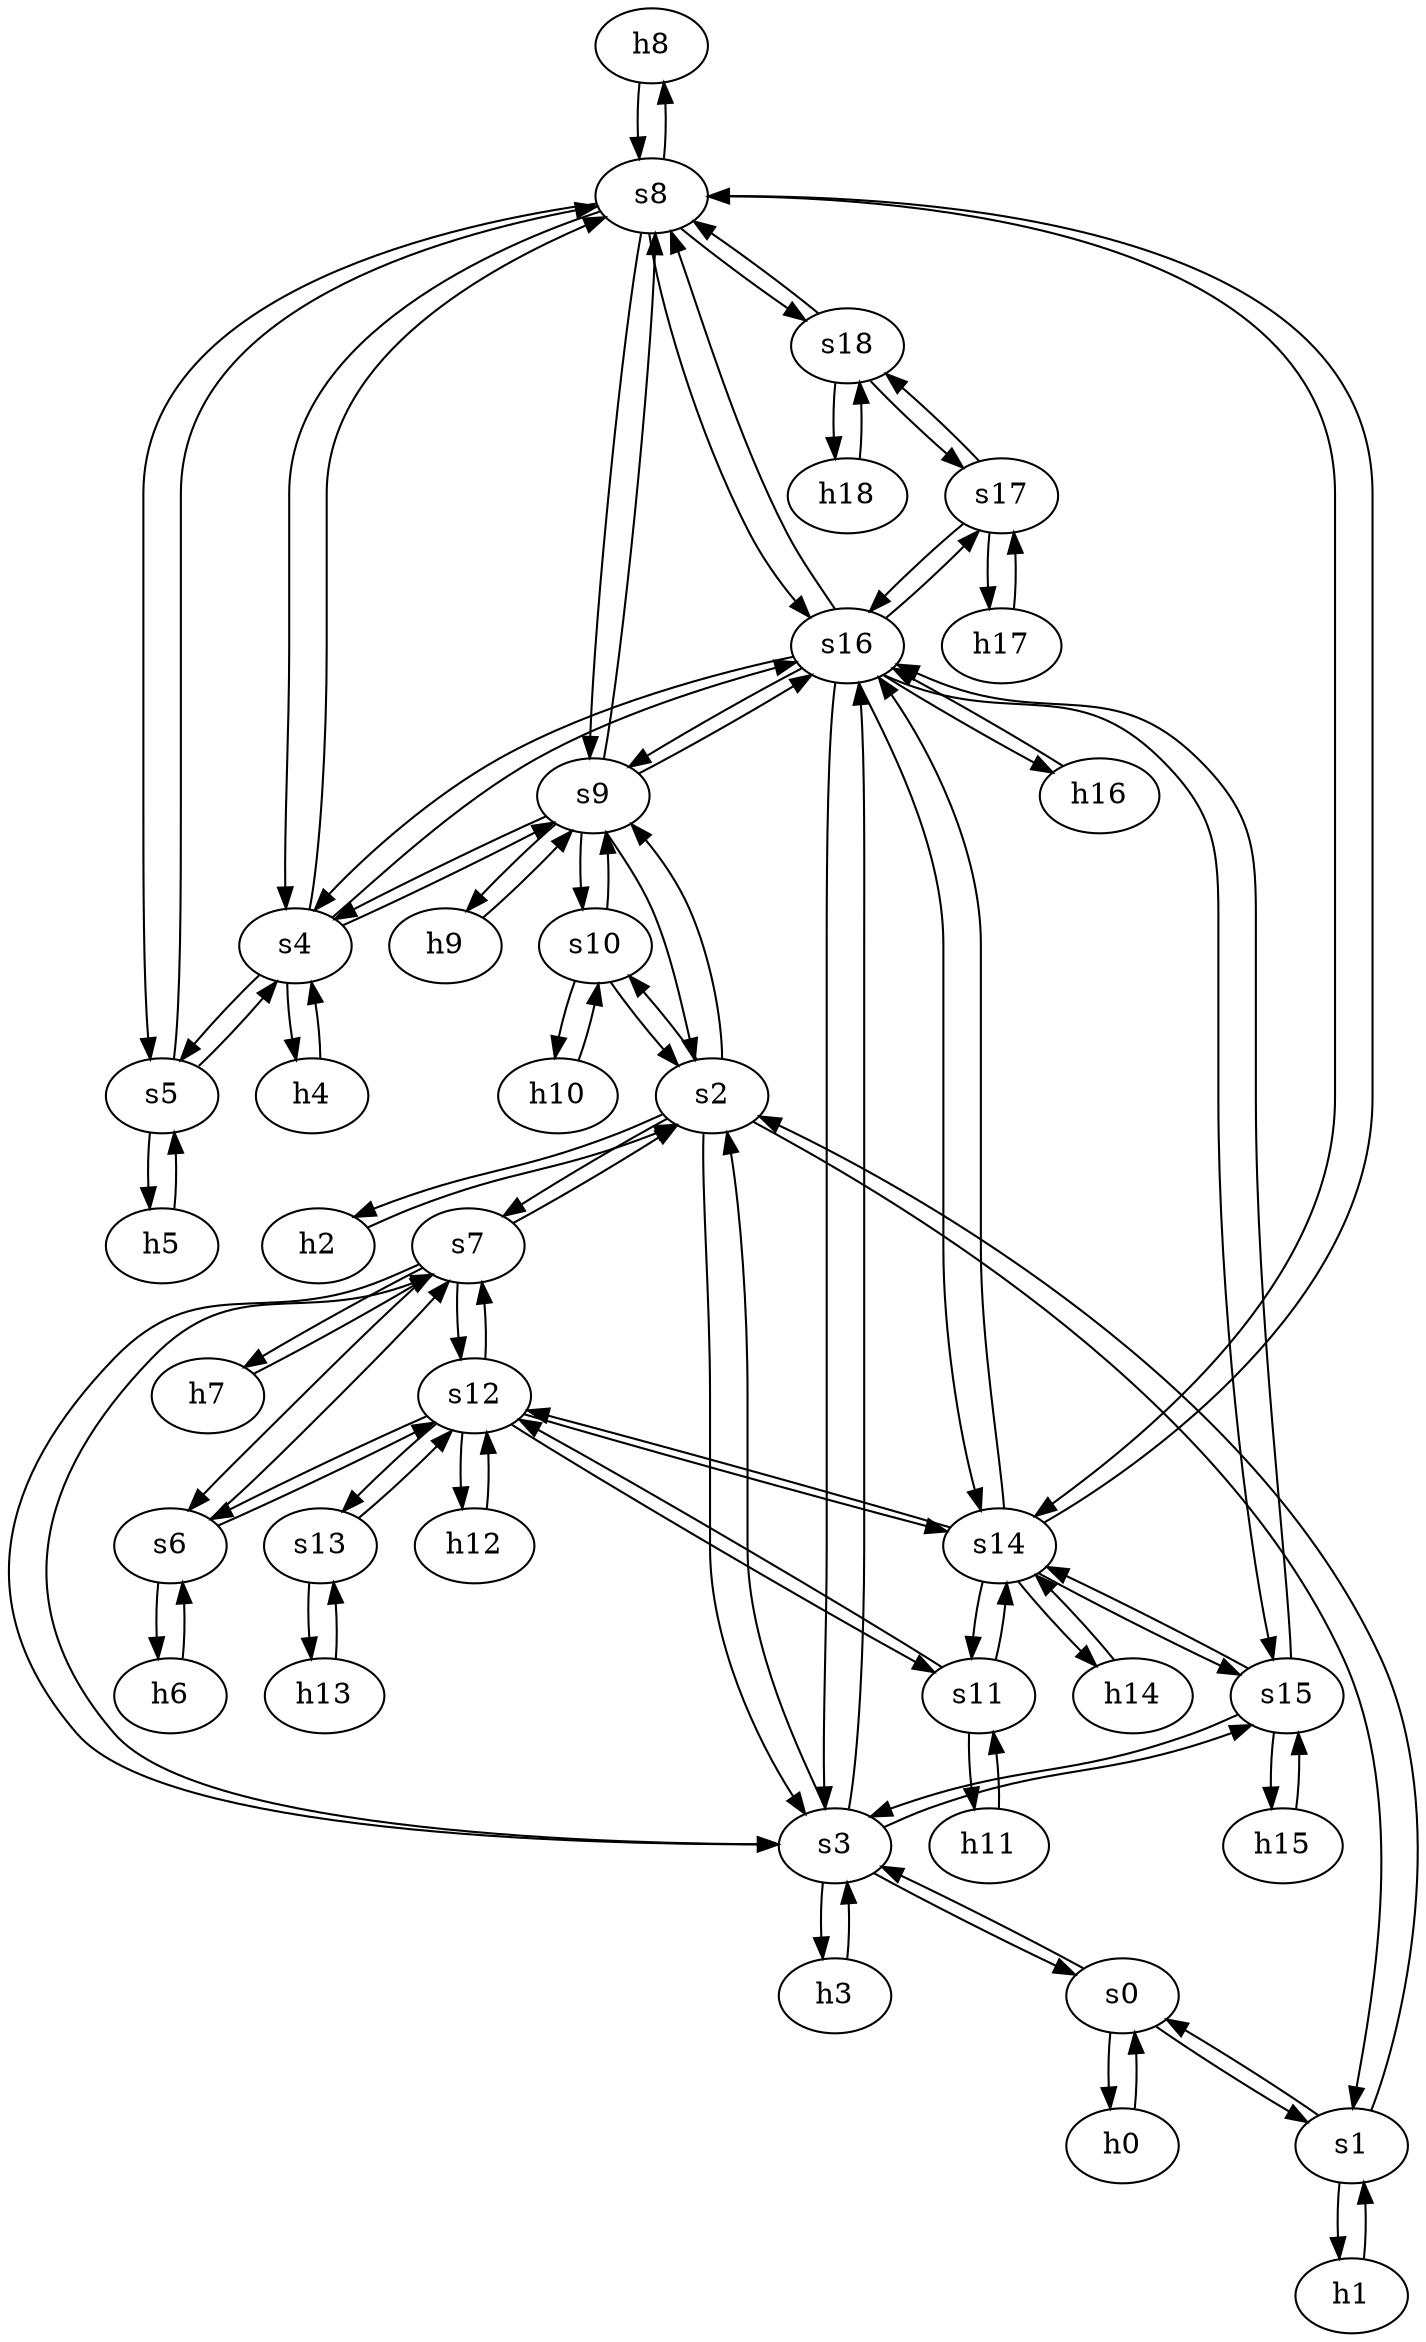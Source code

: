 strict digraph InternetMCI {
	h8	 [ip="111.0.8.8",
		mac="00:00:00:00:8:8",
		type=host];
	s8	 [id=8,
		type=switch];
	h8 -> s8	 [capacity="1Gbps",
		cost=1,
		dst_port=1,
		src_port=1];
	h9	 [ip="111.0.9.9",
		mac="00:00:00:00:9:9",
		type=host];
	s9	 [id=9,
		type=switch];
	h9 -> s9	 [capacity="1Gbps",
		cost=1,
		dst_port=1,
		src_port=1];
	h2	 [ip="111.0.2.2",
		mac="00:00:00:00:2:2",
		type=host];
	s2	 [id=2,
		type=switch];
	h2 -> s2	 [capacity="1Gbps",
		cost=1,
		dst_port=1,
		src_port=1];
	h3	 [ip="111.0.3.3",
		mac="00:00:00:00:3:3",
		type=host];
	s3	 [id=3,
		type=switch];
	h3 -> s3	 [capacity="1Gbps",
		cost=1,
		dst_port=1,
		src_port=1];
	h0	 [ip="111.0.0.0",
		mac="00:00:00:00:0:0",
		type=host];
	s0	 [id=0,
		type=switch];
	h0 -> s0	 [capacity="1Gbps",
		cost=1,
		dst_port=1,
		src_port=1];
	h1	 [ip="111.0.1.1",
		mac="00:00:00:00:1:1",
		type=host];
	s1	 [id=1,
		type=switch];
	h1 -> s1	 [capacity="1Gbps",
		cost=1,
		dst_port=1,
		src_port=1];
	h6	 [ip="111.0.6.6",
		mac="00:00:00:00:6:6",
		type=host];
	s6	 [id=6,
		type=switch];
	h6 -> s6	 [capacity="1Gbps",
		cost=1,
		dst_port=1,
		src_port=1];
	h7	 [ip="111.0.7.7",
		mac="00:00:00:00:7:7",
		type=host];
	s7	 [id=7,
		type=switch];
	h7 -> s7	 [capacity="1Gbps",
		cost=1,
		dst_port=1,
		src_port=1];
	h4	 [ip="111.0.4.4",
		mac="00:00:00:00:4:4",
		type=host];
	s4	 [id=4,
		type=switch];
	h4 -> s4	 [capacity="1Gbps",
		cost=1,
		dst_port=1,
		src_port=1];
	h5	 [ip="111.0.5.5",
		mac="00:00:00:00:5:5",
		type=host];
	s5	 [id=5,
		type=switch];
	h5 -> s5	 [capacity="1Gbps",
		cost=1,
		dst_port=1,
		src_port=1];
	s16	 [id=16,
		type=switch];
	s9 -> s16	 [capacity="1Gbps",
		cost=1,
		dst_port=5,
		src_port=6];
	s9 -> s8	 [capacity="1Gbps",
		cost=1,
		dst_port=7,
		src_port=5];
	s9 -> s4	 [capacity="1Gbps",
		cost=1,
		dst_port=4,
		src_port=3];
	s9 -> h9	 [capacity="1Gbps",
		cost=1,
		dst_port=1,
		src_port=1];
	s9 -> s2	 [capacity="1Gbps",
		cost=1,
		dst_port=6,
		src_port=2];
	s10	 [id=10,
		type=switch];
	s9 -> s10	 [capacity="1Gbps",
		cost=1,
		dst_port=3,
		src_port=7];
	s8 -> s9	 [capacity="1Gbps",
		cost=1,
		dst_port=5,
		src_port=7];
	s8 -> s16	 [capacity="1Gbps",
		cost=1,
		dst_port=4,
		src_port=9];
	s8 -> s5	 [capacity="1Gbps",
		cost=1,
		dst_port=4,
		src_port=5];
	s14	 [id=14,
		type=switch];
	s8 -> s14	 [capacity="1Gbps",
		cost=1,
		dst_port=2,
		src_port=8];
	s18	 [id=18,
		type=switch];
	s8 -> s18	 [capacity="1Gbps",
		cost=1,
		dst_port=3,
		src_port=11];
	s8 -> s4	 [capacity="1Gbps",
		cost=1,
		dst_port=3,
		src_port=3];
	s8 -> h8	 [capacity="1Gbps",
		cost=1,
		dst_port=1,
		src_port=1];
	s3 -> s7	 [capacity="1Gbps",
		cost=1,
		dst_port=3,
		src_port=7];
	s3 -> s16	 [capacity="1Gbps",
		cost=1,
		dst_port=2,
		src_port=5];
	s3 -> h3	 [capacity="1Gbps",
		cost=1,
		dst_port=1,
		src_port=1];
	s15	 [id=15,
		type=switch];
	s3 -> s15	 [capacity="1Gbps",
		cost=1,
		dst_port=2,
		src_port=6];
	s3 -> s0	 [capacity="1Gbps",
		cost=1,
		dst_port=4,
		src_port=3];
	s3 -> s2	 [capacity="1Gbps",
		cost=1,
		dst_port=5,
		src_port=4];
	s2 -> s7	 [capacity="1Gbps",
		cost=1,
		dst_port=2,
		src_port=7];
	s2 -> s1	 [capacity="1Gbps",
		cost=1,
		dst_port=4,
		src_port=3];
	s2 -> s9	 [capacity="1Gbps",
		cost=1,
		dst_port=2,
		src_port=6];
	s2 -> h2	 [capacity="1Gbps",
		cost=1,
		dst_port=1,
		src_port=1];
	s2 -> s3	 [capacity="1Gbps",
		cost=1,
		dst_port=4,
		src_port=5];
	s2 -> s10	 [capacity="1Gbps",
		cost=1,
		dst_port=2,
		src_port=4];
	s1 -> h1	 [capacity="1Gbps",
		cost=1,
		dst_port=1,
		src_port=1];
	s1 -> s0	 [capacity="1Gbps",
		cost=1,
		dst_port=2,
		src_port=2];
	s1 -> s2	 [capacity="1Gbps",
		cost=1,
		dst_port=3,
		src_port=4];
	s0 -> s1	 [capacity="1Gbps",
		cost=1,
		dst_port=2,
		src_port=2];
	s0 -> s3	 [capacity="1Gbps",
		cost=1,
		dst_port=3,
		src_port=4];
	s0 -> h0	 [capacity="1Gbps",
		cost=1,
		dst_port=1,
		src_port=1];
	s7 -> s6	 [capacity="1Gbps",
		cost=1,
		dst_port=4,
		src_port=5];
	s7 -> h7	 [capacity="1Gbps",
		cost=1,
		dst_port=1,
		src_port=1];
	s12	 [id=12,
		type=switch];
	s7 -> s12	 [capacity="1Gbps",
		cost=1,
		dst_port=4,
		src_port=7];
	s7 -> s2	 [capacity="1Gbps",
		cost=1,
		dst_port=7,
		src_port=2];
	s7 -> s3	 [capacity="1Gbps",
		cost=1,
		dst_port=7,
		src_port=3];
	s6 -> s7	 [capacity="1Gbps",
		cost=1,
		dst_port=5,
		src_port=4];
	s6 -> s12	 [capacity="1Gbps",
		cost=1,
		dst_port=2,
		src_port=2];
	s6 -> h6	 [capacity="1Gbps",
		cost=1,
		dst_port=1,
		src_port=1];
	s5 -> s8	 [capacity="1Gbps",
		cost=1,
		dst_port=5,
		src_port=4];
	s5 -> s4	 [capacity="1Gbps",
		cost=1,
		dst_port=5,
		src_port=2];
	s5 -> h5	 [capacity="1Gbps",
		cost=1,
		dst_port=1,
		src_port=1];
	s4 -> s9	 [capacity="1Gbps",
		cost=1,
		dst_port=3,
		src_port=4];
	s4 -> s16	 [capacity="1Gbps",
		cost=1,
		dst_port=3,
		src_port=6];
	s4 -> s8	 [capacity="1Gbps",
		cost=1,
		dst_port=3,
		src_port=3];
	s4 -> h4	 [capacity="1Gbps",
		cost=1,
		dst_port=1,
		src_port=1];
	s4 -> s5	 [capacity="1Gbps",
		cost=1,
		dst_port=2,
		src_port=5];
	s17	 [id=17,
		type=switch];
	s18 -> s17	 [capacity="1Gbps",
		cost=1,
		dst_port=4,
		src_port=4];
	s18 -> s8	 [capacity="1Gbps",
		cost=1,
		dst_port=11,
		src_port=3];
	h18	 [ip="111.0.18.18",
		mac="00:00:00:00:18:18",
		type=host];
	s18 -> h18	 [capacity="1Gbps",
		cost=1,
		dst_port=1,
		src_port=1];
	s13	 [id=13,
		type=switch];
	h13	 [ip="111.0.13.13",
		mac="00:00:00:00:13:13",
		type=host];
	s13 -> h13	 [capacity="1Gbps",
		cost=1,
		dst_port=1,
		src_port=1];
	s13 -> s12	 [capacity="1Gbps",
		cost=1,
		dst_port=10,
		src_port=3];
	s11	 [id=11,
		type=switch];
	s12 -> s11	 [capacity="1Gbps",
		cost=1,
		dst_port=3,
		src_port=6];
	s12 -> s6	 [capacity="1Gbps",
		cost=1,
		dst_port=2,
		src_port=2];
	s12 -> s7	 [capacity="1Gbps",
		cost=1,
		dst_port=7,
		src_port=4];
	s12 -> s14	 [capacity="1Gbps",
		cost=1,
		dst_port=5,
		src_port=8];
	h12	 [ip="111.0.12.12",
		mac="00:00:00:00:12:12",
		type=host];
	s12 -> h12	 [capacity="1Gbps",
		cost=1,
		dst_port=1,
		src_port=1];
	s12 -> s13	 [capacity="1Gbps",
		cost=1,
		dst_port=3,
		src_port=10];
	s11 -> s12	 [capacity="1Gbps",
		cost=1,
		dst_port=6,
		src_port=3];
	s11 -> s14	 [capacity="1Gbps",
		cost=1,
		dst_port=3,
		src_port=4];
	h11	 [ip="111.0.11.11",
		mac="00:00:00:00:11:11",
		type=host];
	s11 -> h11	 [capacity="1Gbps",
		cost=1,
		dst_port=1,
		src_port=1];
	s10 -> s9	 [capacity="1Gbps",
		cost=1,
		dst_port=7,
		src_port=3];
	h10	 [ip="111.0.10.10",
		mac="00:00:00:00:10:10",
		type=host];
	s10 -> h10	 [capacity="1Gbps",
		cost=1,
		dst_port=1,
		src_port=1];
	s10 -> s2	 [capacity="1Gbps",
		cost=1,
		dst_port=4,
		src_port=2];
	s17 -> s16	 [capacity="1Gbps",
		cost=1,
		dst_port=9,
		src_port=3];
	s17 -> s18	 [capacity="1Gbps",
		cost=1,
		dst_port=4,
		src_port=4];
	h17	 [ip="111.0.17.17",
		mac="00:00:00:00:17:17",
		type=host];
	s17 -> h17	 [capacity="1Gbps",
		cost=1,
		dst_port=1,
		src_port=1];
	s16 -> s9	 [capacity="1Gbps",
		cost=1,
		dst_port=6,
		src_port=5];
	s16 -> s17	 [capacity="1Gbps",
		cost=1,
		dst_port=3,
		src_port=9];
	s16 -> s8	 [capacity="1Gbps",
		cost=1,
		dst_port=9,
		src_port=4];
	s16 -> s14	 [capacity="1Gbps",
		cost=1,
		dst_port=6,
		src_port=6];
	s16 -> s15	 [capacity="1Gbps",
		cost=1,
		dst_port=4,
		src_port=7];
	s16 -> s4	 [capacity="1Gbps",
		cost=1,
		dst_port=6,
		src_port=3];
	s16 -> s3	 [capacity="1Gbps",
		cost=1,
		dst_port=5,
		src_port=2];
	h16	 [ip="111.0.16.16",
		mac="00:00:00:00:16:16",
		type=host];
	s16 -> h16	 [capacity="1Gbps",
		cost=1,
		dst_port=1,
		src_port=1];
	s15 -> s16	 [capacity="1Gbps",
		cost=1,
		dst_port=7,
		src_port=4];
	s15 -> s14	 [capacity="1Gbps",
		cost=1,
		dst_port=7,
		src_port=3];
	h15	 [ip="111.0.15.15",
		mac="00:00:00:00:15:15",
		type=host];
	s15 -> h15	 [capacity="1Gbps",
		cost=1,
		dst_port=1,
		src_port=1];
	s15 -> s3	 [capacity="1Gbps",
		cost=1,
		dst_port=6,
		src_port=2];
	s14 -> s11	 [capacity="1Gbps",
		cost=1,
		dst_port=4,
		src_port=3];
	s14 -> s16	 [capacity="1Gbps",
		cost=1,
		dst_port=6,
		src_port=6];
	s14 -> s8	 [capacity="1Gbps",
		cost=1,
		dst_port=8,
		src_port=2];
	s14 -> s12	 [capacity="1Gbps",
		cost=1,
		dst_port=8,
		src_port=5];
	h14	 [ip="111.0.14.14",
		mac="00:00:00:00:14:14",
		type=host];
	s14 -> h14	 [capacity="1Gbps",
		cost=1,
		dst_port=1,
		src_port=1];
	s14 -> s15	 [capacity="1Gbps",
		cost=1,
		dst_port=3,
		src_port=7];
	h18 -> s18	 [capacity="1Gbps",
		cost=1,
		dst_port=1,
		src_port=1];
	h10 -> s10	 [capacity="1Gbps",
		cost=1,
		dst_port=1,
		src_port=1];
	h11 -> s11	 [capacity="1Gbps",
		cost=1,
		dst_port=1,
		src_port=1];
	h12 -> s12	 [capacity="1Gbps",
		cost=1,
		dst_port=1,
		src_port=1];
	h13 -> s13	 [capacity="1Gbps",
		cost=1,
		dst_port=1,
		src_port=1];
	h14 -> s14	 [capacity="1Gbps",
		cost=1,
		dst_port=1,
		src_port=1];
	h15 -> s15	 [capacity="1Gbps",
		cost=1,
		dst_port=1,
		src_port=1];
	h16 -> s16	 [capacity="1Gbps",
		cost=1,
		dst_port=1,
		src_port=1];
	h17 -> s17	 [capacity="1Gbps",
		cost=1,
		dst_port=1,
		src_port=1];
}

